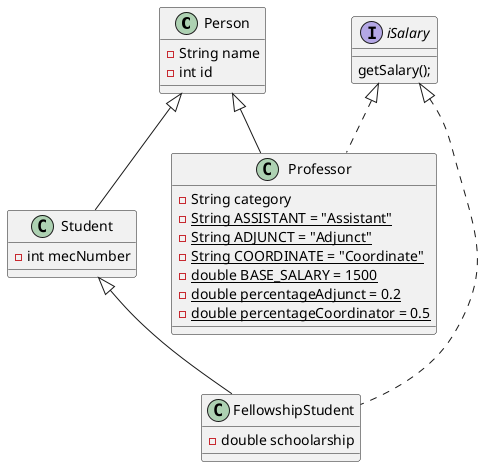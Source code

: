 @startuml

class Person {
    -String name
    -int id
}

interface iSalary {
    getSalary();
}

class Professor extends Person implements iSalary{
    -String category
    -{static} String ASSISTANT = "Assistant"
    -{static} String ADJUNCT = "Adjunct"
    -{static} String COORDINATE = "Coordinate"
    -{static} double BASE_SALARY = 1500
    -{static} double percentageAdjunct = 0.2
    -{static} double percentageCoordinator = 0.5
}
class Student extends Person{
    -int mecNumber
}
class FellowshipStudent extends Student implements iSalary{
    -double schoolarship
}


@enduml